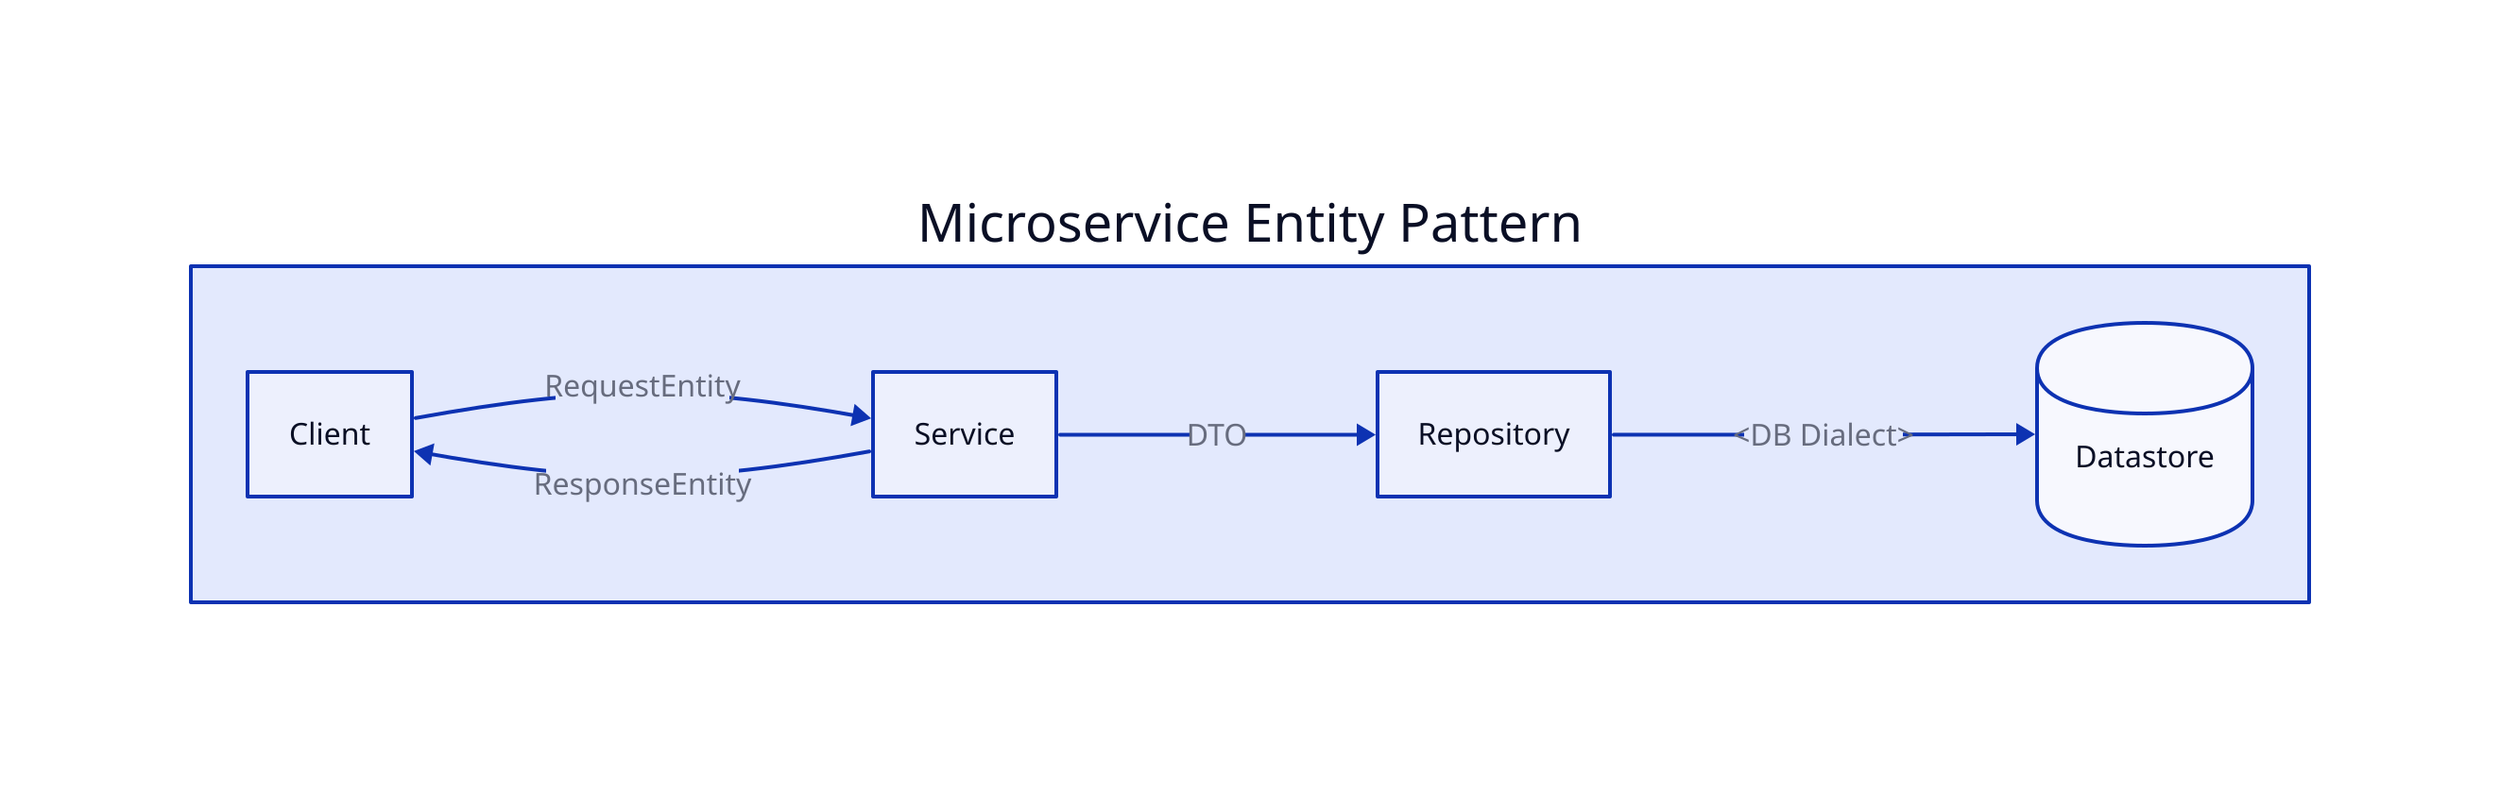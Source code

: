 direction: right
Microservice Entity Pattern{
    Client
    Service
    Repository
    Datastore: {
        shape: Cylinder
    }

    Client -> Service: RequestEntity
    Service -> Client: ResponseEntity
    Service -> Repository: DTO
    Repository -> Datastore: <DB Dialect>
}